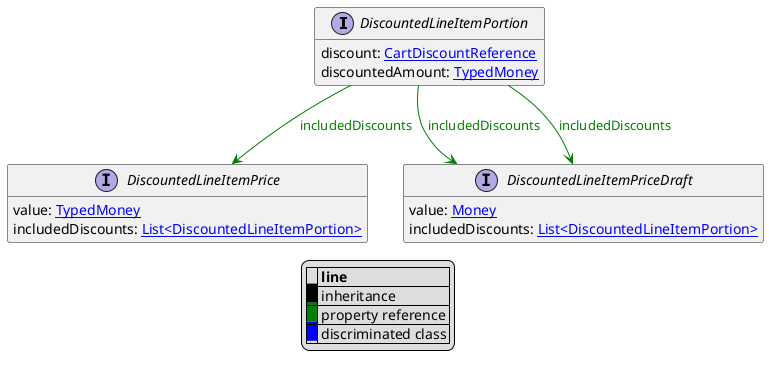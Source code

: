 @startuml

hide empty fields
hide empty methods
legend
|= |= line |
|<back:black>   </back>| inheritance |
|<back:green>   </back>| property reference |
|<back:blue>   </back>| discriminated class |
endlegend
interface DiscountedLineItemPortion [[DiscountedLineItemPortion.svg]]  {
    discount: [[CartDiscountReference.svg CartDiscountReference]]
    discountedAmount: [[TypedMoney.svg TypedMoney]]
}



interface DiscountedLineItemPrice [[DiscountedLineItemPrice.svg]]  {
    value: [[TypedMoney.svg TypedMoney]]
    includedDiscounts: [[DiscountedLineItemPortion.svg List<DiscountedLineItemPortion>]]
}
interface DiscountedLineItemPriceDraft [[DiscountedLineItemPriceDraft.svg]]  {
    value: [[Money.svg Money]]
    includedDiscounts: [[DiscountedLineItemPortion.svg List<DiscountedLineItemPortion>]]
}

DiscountedLineItemPortion --> DiscountedLineItemPrice #green;text:green : "includedDiscounts"
DiscountedLineItemPortion --> DiscountedLineItemPriceDraft #green;text:green : "includedDiscounts"
DiscountedLineItemPortion --> DiscountedLineItemPriceDraft #green;text:green : "includedDiscounts"
@enduml

